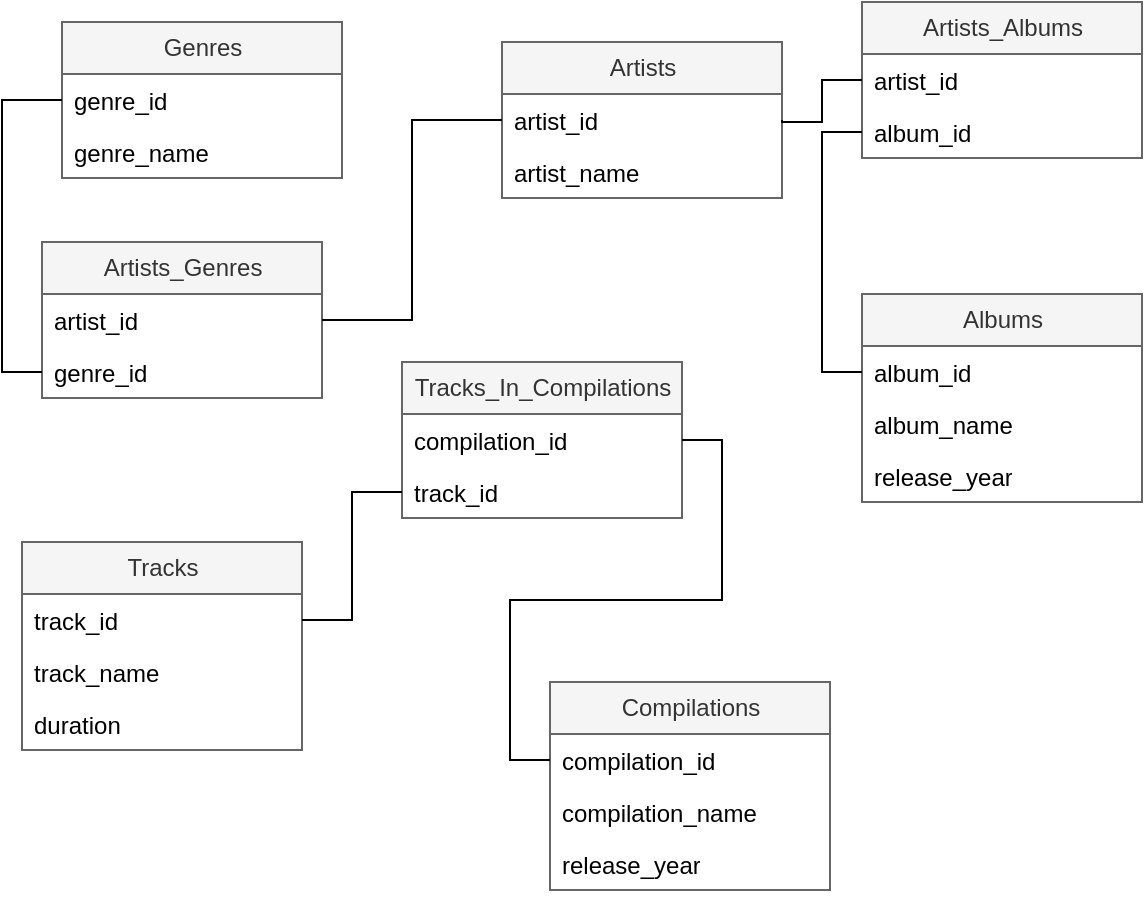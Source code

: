 <mxfile version="21.3.5" type="github">
  <diagram name="Страница 1" id="cOnGo78XCD4ltMvT6wue">
    <mxGraphModel dx="954" dy="529" grid="1" gridSize="10" guides="1" tooltips="1" connect="1" arrows="1" fold="1" page="1" pageScale="1" pageWidth="827" pageHeight="1169" math="0" shadow="0">
      <root>
        <mxCell id="0" />
        <mxCell id="1" parent="0" />
        <mxCell id="0Jo99m4Nly2jD9NDSVYK-1" value="Genres" style="swimlane;fontStyle=0;childLayout=stackLayout;horizontal=1;startSize=26;fillColor=#f5f5f5;horizontalStack=0;resizeParent=1;resizeParentMax=0;resizeLast=0;collapsible=1;marginBottom=0;html=1;fontColor=#333333;strokeColor=#666666;" vertex="1" parent="1">
          <mxGeometry x="30" y="50" width="140" height="78" as="geometry">
            <mxRectangle x="40" y="50" width="80" height="30" as="alternateBounds" />
          </mxGeometry>
        </mxCell>
        <mxCell id="0Jo99m4Nly2jD9NDSVYK-2" value="genre_id&lt;br&gt;" style="text;strokeColor=none;fillColor=none;align=left;verticalAlign=top;spacingLeft=4;spacingRight=4;overflow=hidden;rotatable=0;points=[[0,0.5],[1,0.5]];portConstraint=eastwest;whiteSpace=wrap;html=1;" vertex="1" parent="0Jo99m4Nly2jD9NDSVYK-1">
          <mxGeometry y="26" width="140" height="26" as="geometry" />
        </mxCell>
        <mxCell id="0Jo99m4Nly2jD9NDSVYK-3" value="genre_name" style="text;strokeColor=none;fillColor=none;align=left;verticalAlign=top;spacingLeft=4;spacingRight=4;overflow=hidden;rotatable=0;points=[[0,0.5],[1,0.5]];portConstraint=eastwest;whiteSpace=wrap;html=1;" vertex="1" parent="0Jo99m4Nly2jD9NDSVYK-1">
          <mxGeometry y="52" width="140" height="26" as="geometry" />
        </mxCell>
        <mxCell id="0Jo99m4Nly2jD9NDSVYK-9" value="Artists" style="swimlane;fontStyle=0;childLayout=stackLayout;horizontal=1;startSize=26;fillColor=#f5f5f5;horizontalStack=0;resizeParent=1;resizeParentMax=0;resizeLast=0;collapsible=1;marginBottom=0;html=1;fontColor=#333333;strokeColor=#666666;" vertex="1" parent="1">
          <mxGeometry x="250" y="60" width="140" height="78" as="geometry">
            <mxRectangle x="40" y="50" width="80" height="30" as="alternateBounds" />
          </mxGeometry>
        </mxCell>
        <mxCell id="0Jo99m4Nly2jD9NDSVYK-10" value="artist_id" style="text;strokeColor=none;fillColor=none;align=left;verticalAlign=top;spacingLeft=4;spacingRight=4;overflow=hidden;rotatable=0;points=[[0,0.5],[1,0.5]];portConstraint=eastwest;whiteSpace=wrap;html=1;" vertex="1" parent="0Jo99m4Nly2jD9NDSVYK-9">
          <mxGeometry y="26" width="140" height="26" as="geometry" />
        </mxCell>
        <mxCell id="0Jo99m4Nly2jD9NDSVYK-11" value="artist_name" style="text;strokeColor=none;fillColor=none;align=left;verticalAlign=top;spacingLeft=4;spacingRight=4;overflow=hidden;rotatable=0;points=[[0,0.5],[1,0.5]];portConstraint=eastwest;whiteSpace=wrap;html=1;" vertex="1" parent="0Jo99m4Nly2jD9NDSVYK-9">
          <mxGeometry y="52" width="140" height="26" as="geometry" />
        </mxCell>
        <mxCell id="0Jo99m4Nly2jD9NDSVYK-19" value="Albums" style="swimlane;fontStyle=0;childLayout=stackLayout;horizontal=1;startSize=26;fillColor=#f5f5f5;horizontalStack=0;resizeParent=1;resizeParentMax=0;resizeLast=0;collapsible=1;marginBottom=0;html=1;fontColor=#333333;strokeColor=#666666;" vertex="1" parent="1">
          <mxGeometry x="430" y="186" width="140" height="104" as="geometry" />
        </mxCell>
        <mxCell id="0Jo99m4Nly2jD9NDSVYK-20" value="album_id" style="text;strokeColor=none;fillColor=none;align=left;verticalAlign=top;spacingLeft=4;spacingRight=4;overflow=hidden;rotatable=0;points=[[0,0.5],[1,0.5]];portConstraint=eastwest;whiteSpace=wrap;html=1;" vertex="1" parent="0Jo99m4Nly2jD9NDSVYK-19">
          <mxGeometry y="26" width="140" height="26" as="geometry" />
        </mxCell>
        <mxCell id="0Jo99m4Nly2jD9NDSVYK-21" value="album_name" style="text;strokeColor=none;fillColor=none;align=left;verticalAlign=top;spacingLeft=4;spacingRight=4;overflow=hidden;rotatable=0;points=[[0,0.5],[1,0.5]];portConstraint=eastwest;whiteSpace=wrap;html=1;" vertex="1" parent="0Jo99m4Nly2jD9NDSVYK-19">
          <mxGeometry y="52" width="140" height="26" as="geometry" />
        </mxCell>
        <mxCell id="0Jo99m4Nly2jD9NDSVYK-22" value="release_year" style="text;strokeColor=none;fillColor=none;align=left;verticalAlign=top;spacingLeft=4;spacingRight=4;overflow=hidden;rotatable=0;points=[[0,0.5],[1,0.5]];portConstraint=eastwest;whiteSpace=wrap;html=1;" vertex="1" parent="0Jo99m4Nly2jD9NDSVYK-19">
          <mxGeometry y="78" width="140" height="26" as="geometry" />
        </mxCell>
        <mxCell id="0Jo99m4Nly2jD9NDSVYK-24" value="Artists_Albums" style="swimlane;fontStyle=0;childLayout=stackLayout;horizontal=1;startSize=26;fillColor=#f5f5f5;horizontalStack=0;resizeParent=1;resizeParentMax=0;resizeLast=0;collapsible=1;marginBottom=0;html=1;fontColor=#333333;strokeColor=#666666;" vertex="1" parent="1">
          <mxGeometry x="430" y="40" width="140" height="78" as="geometry" />
        </mxCell>
        <mxCell id="0Jo99m4Nly2jD9NDSVYK-25" value="artist_id" style="text;strokeColor=none;fillColor=none;align=left;verticalAlign=top;spacingLeft=4;spacingRight=4;overflow=hidden;rotatable=0;points=[[0,0.5],[1,0.5]];portConstraint=eastwest;whiteSpace=wrap;html=1;" vertex="1" parent="0Jo99m4Nly2jD9NDSVYK-24">
          <mxGeometry y="26" width="140" height="26" as="geometry" />
        </mxCell>
        <mxCell id="0Jo99m4Nly2jD9NDSVYK-26" value="album_id" style="text;strokeColor=none;fillColor=none;align=left;verticalAlign=top;spacingLeft=4;spacingRight=4;overflow=hidden;rotatable=0;points=[[0,0.5],[1,0.5]];portConstraint=eastwest;whiteSpace=wrap;html=1;" vertex="1" parent="0Jo99m4Nly2jD9NDSVYK-24">
          <mxGeometry y="52" width="140" height="26" as="geometry" />
        </mxCell>
        <mxCell id="0Jo99m4Nly2jD9NDSVYK-28" value="Tracks" style="swimlane;fontStyle=0;childLayout=stackLayout;horizontal=1;startSize=26;fillColor=#f5f5f5;horizontalStack=0;resizeParent=1;resizeParentMax=0;resizeLast=0;collapsible=1;marginBottom=0;html=1;fontColor=#333333;strokeColor=#666666;" vertex="1" parent="1">
          <mxGeometry x="10" y="310" width="140" height="104" as="geometry" />
        </mxCell>
        <mxCell id="0Jo99m4Nly2jD9NDSVYK-29" value="track_id" style="text;strokeColor=none;fillColor=none;align=left;verticalAlign=top;spacingLeft=4;spacingRight=4;overflow=hidden;rotatable=0;points=[[0,0.5],[1,0.5]];portConstraint=eastwest;whiteSpace=wrap;html=1;" vertex="1" parent="0Jo99m4Nly2jD9NDSVYK-28">
          <mxGeometry y="26" width="140" height="26" as="geometry" />
        </mxCell>
        <mxCell id="0Jo99m4Nly2jD9NDSVYK-30" value="track_name" style="text;strokeColor=none;fillColor=none;align=left;verticalAlign=top;spacingLeft=4;spacingRight=4;overflow=hidden;rotatable=0;points=[[0,0.5],[1,0.5]];portConstraint=eastwest;whiteSpace=wrap;html=1;" vertex="1" parent="0Jo99m4Nly2jD9NDSVYK-28">
          <mxGeometry y="52" width="140" height="26" as="geometry" />
        </mxCell>
        <mxCell id="0Jo99m4Nly2jD9NDSVYK-31" value="duration" style="text;strokeColor=none;fillColor=none;align=left;verticalAlign=top;spacingLeft=4;spacingRight=4;overflow=hidden;rotatable=0;points=[[0,0.5],[1,0.5]];portConstraint=eastwest;whiteSpace=wrap;html=1;" vertex="1" parent="0Jo99m4Nly2jD9NDSVYK-28">
          <mxGeometry y="78" width="140" height="26" as="geometry" />
        </mxCell>
        <mxCell id="0Jo99m4Nly2jD9NDSVYK-32" value="Compilations" style="swimlane;fontStyle=0;childLayout=stackLayout;horizontal=1;startSize=26;fillColor=#f5f5f5;horizontalStack=0;resizeParent=1;resizeParentMax=0;resizeLast=0;collapsible=1;marginBottom=0;html=1;fontColor=#333333;strokeColor=#666666;" vertex="1" parent="1">
          <mxGeometry x="274" y="380" width="140" height="104" as="geometry" />
        </mxCell>
        <mxCell id="0Jo99m4Nly2jD9NDSVYK-33" value="compilation_id" style="text;strokeColor=none;fillColor=none;align=left;verticalAlign=top;spacingLeft=4;spacingRight=4;overflow=hidden;rotatable=0;points=[[0,0.5],[1,0.5]];portConstraint=eastwest;whiteSpace=wrap;html=1;" vertex="1" parent="0Jo99m4Nly2jD9NDSVYK-32">
          <mxGeometry y="26" width="140" height="26" as="geometry" />
        </mxCell>
        <mxCell id="0Jo99m4Nly2jD9NDSVYK-34" value="compilation_name" style="text;strokeColor=none;fillColor=none;align=left;verticalAlign=top;spacingLeft=4;spacingRight=4;overflow=hidden;rotatable=0;points=[[0,0.5],[1,0.5]];portConstraint=eastwest;whiteSpace=wrap;html=1;" vertex="1" parent="0Jo99m4Nly2jD9NDSVYK-32">
          <mxGeometry y="52" width="140" height="26" as="geometry" />
        </mxCell>
        <mxCell id="0Jo99m4Nly2jD9NDSVYK-35" value="release_year" style="text;strokeColor=none;fillColor=none;align=left;verticalAlign=top;spacingLeft=4;spacingRight=4;overflow=hidden;rotatable=0;points=[[0,0.5],[1,0.5]];portConstraint=eastwest;whiteSpace=wrap;html=1;" vertex="1" parent="0Jo99m4Nly2jD9NDSVYK-32">
          <mxGeometry y="78" width="140" height="26" as="geometry" />
        </mxCell>
        <mxCell id="0Jo99m4Nly2jD9NDSVYK-36" value="Tracks_In_Compilations" style="swimlane;fontStyle=0;childLayout=stackLayout;horizontal=1;startSize=26;fillColor=#f5f5f5;horizontalStack=0;resizeParent=1;resizeParentMax=0;resizeLast=0;collapsible=1;marginBottom=0;html=1;fontColor=#333333;strokeColor=#666666;" vertex="1" parent="1">
          <mxGeometry x="200" y="220" width="140" height="78" as="geometry" />
        </mxCell>
        <mxCell id="0Jo99m4Nly2jD9NDSVYK-37" value="compilation_id" style="text;strokeColor=none;fillColor=none;align=left;verticalAlign=top;spacingLeft=4;spacingRight=4;overflow=hidden;rotatable=0;points=[[0,0.5],[1,0.5]];portConstraint=eastwest;whiteSpace=wrap;html=1;" vertex="1" parent="0Jo99m4Nly2jD9NDSVYK-36">
          <mxGeometry y="26" width="140" height="26" as="geometry" />
        </mxCell>
        <mxCell id="0Jo99m4Nly2jD9NDSVYK-38" value="track_id" style="text;strokeColor=none;fillColor=none;align=left;verticalAlign=top;spacingLeft=4;spacingRight=4;overflow=hidden;rotatable=0;points=[[0,0.5],[1,0.5]];portConstraint=eastwest;whiteSpace=wrap;html=1;" vertex="1" parent="0Jo99m4Nly2jD9NDSVYK-36">
          <mxGeometry y="52" width="140" height="26" as="geometry" />
        </mxCell>
        <mxCell id="0Jo99m4Nly2jD9NDSVYK-40" style="edgeStyle=orthogonalEdgeStyle;rounded=0;orthogonalLoop=1;jettySize=auto;html=1;exitX=1;exitY=0.5;exitDx=0;exitDy=0;entryX=0;entryY=0.5;entryDx=0;entryDy=0;endArrow=none;endFill=0;" edge="1" parent="1" source="0Jo99m4Nly2jD9NDSVYK-10" target="0Jo99m4Nly2jD9NDSVYK-25">
          <mxGeometry relative="1" as="geometry">
            <Array as="points">
              <mxPoint x="390" y="100" />
              <mxPoint x="410" y="100" />
              <mxPoint x="410" y="79" />
            </Array>
          </mxGeometry>
        </mxCell>
        <mxCell id="0Jo99m4Nly2jD9NDSVYK-41" style="edgeStyle=orthogonalEdgeStyle;rounded=0;orthogonalLoop=1;jettySize=auto;html=1;exitX=0;exitY=0.5;exitDx=0;exitDy=0;entryX=0;entryY=0.5;entryDx=0;entryDy=0;endArrow=none;endFill=0;" edge="1" parent="1" source="0Jo99m4Nly2jD9NDSVYK-20" target="0Jo99m4Nly2jD9NDSVYK-26">
          <mxGeometry relative="1" as="geometry" />
        </mxCell>
        <mxCell id="0Jo99m4Nly2jD9NDSVYK-42" style="edgeStyle=orthogonalEdgeStyle;rounded=0;orthogonalLoop=1;jettySize=auto;html=1;exitX=1;exitY=0.5;exitDx=0;exitDy=0;entryX=0;entryY=0.5;entryDx=0;entryDy=0;endArrow=none;endFill=0;" edge="1" parent="1" source="0Jo99m4Nly2jD9NDSVYK-29" target="0Jo99m4Nly2jD9NDSVYK-38">
          <mxGeometry relative="1" as="geometry" />
        </mxCell>
        <mxCell id="0Jo99m4Nly2jD9NDSVYK-43" style="edgeStyle=orthogonalEdgeStyle;rounded=0;orthogonalLoop=1;jettySize=auto;html=1;exitX=0;exitY=0.5;exitDx=0;exitDy=0;entryX=1;entryY=0.5;entryDx=0;entryDy=0;endArrow=none;endFill=0;" edge="1" parent="1" source="0Jo99m4Nly2jD9NDSVYK-33" target="0Jo99m4Nly2jD9NDSVYK-37">
          <mxGeometry relative="1" as="geometry" />
        </mxCell>
        <mxCell id="0Jo99m4Nly2jD9NDSVYK-44" value="Artists_Genres" style="swimlane;fontStyle=0;childLayout=stackLayout;horizontal=1;startSize=26;fillColor=#f5f5f5;horizontalStack=0;resizeParent=1;resizeParentMax=0;resizeLast=0;collapsible=1;marginBottom=0;html=1;fontColor=#333333;strokeColor=#666666;" vertex="1" parent="1">
          <mxGeometry x="20" y="160" width="140" height="78" as="geometry">
            <mxRectangle x="40" y="50" width="80" height="30" as="alternateBounds" />
          </mxGeometry>
        </mxCell>
        <mxCell id="0Jo99m4Nly2jD9NDSVYK-45" value="artist_id" style="text;strokeColor=none;fillColor=none;align=left;verticalAlign=top;spacingLeft=4;spacingRight=4;overflow=hidden;rotatable=0;points=[[0,0.5],[1,0.5]];portConstraint=eastwest;whiteSpace=wrap;html=1;" vertex="1" parent="0Jo99m4Nly2jD9NDSVYK-44">
          <mxGeometry y="26" width="140" height="26" as="geometry" />
        </mxCell>
        <mxCell id="0Jo99m4Nly2jD9NDSVYK-46" value="genre_id" style="text;strokeColor=none;fillColor=none;align=left;verticalAlign=top;spacingLeft=4;spacingRight=4;overflow=hidden;rotatable=0;points=[[0,0.5],[1,0.5]];portConstraint=eastwest;whiteSpace=wrap;html=1;" vertex="1" parent="0Jo99m4Nly2jD9NDSVYK-44">
          <mxGeometry y="52" width="140" height="26" as="geometry" />
        </mxCell>
        <mxCell id="0Jo99m4Nly2jD9NDSVYK-47" style="edgeStyle=orthogonalEdgeStyle;rounded=0;orthogonalLoop=1;jettySize=auto;html=1;exitX=0;exitY=0.5;exitDx=0;exitDy=0;entryX=0;entryY=0.5;entryDx=0;entryDy=0;endArrow=none;endFill=0;" edge="1" parent="1" source="0Jo99m4Nly2jD9NDSVYK-46" target="0Jo99m4Nly2jD9NDSVYK-2">
          <mxGeometry relative="1" as="geometry" />
        </mxCell>
        <mxCell id="0Jo99m4Nly2jD9NDSVYK-48" style="edgeStyle=orthogonalEdgeStyle;rounded=0;orthogonalLoop=1;jettySize=auto;html=1;exitX=1;exitY=0.5;exitDx=0;exitDy=0;entryX=0;entryY=0.5;entryDx=0;entryDy=0;endArrow=none;endFill=0;" edge="1" parent="1" source="0Jo99m4Nly2jD9NDSVYK-45" target="0Jo99m4Nly2jD9NDSVYK-10">
          <mxGeometry relative="1" as="geometry" />
        </mxCell>
      </root>
    </mxGraphModel>
  </diagram>
</mxfile>
